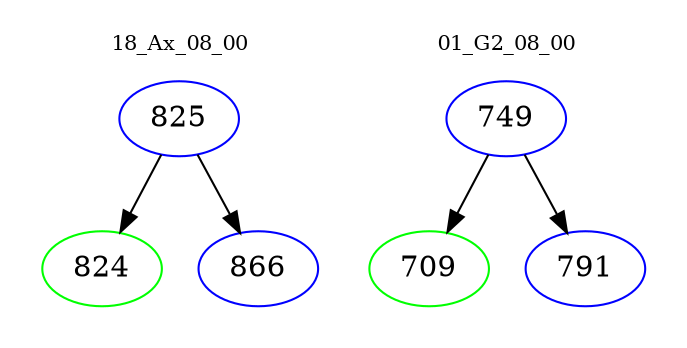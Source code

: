 digraph{
subgraph cluster_0 {
color = white
label = "18_Ax_08_00";
fontsize=10;
T0_825 [label="825", color="blue"]
T0_825 -> T0_824 [color="black"]
T0_824 [label="824", color="green"]
T0_825 -> T0_866 [color="black"]
T0_866 [label="866", color="blue"]
}
subgraph cluster_1 {
color = white
label = "01_G2_08_00";
fontsize=10;
T1_749 [label="749", color="blue"]
T1_749 -> T1_709 [color="black"]
T1_709 [label="709", color="green"]
T1_749 -> T1_791 [color="black"]
T1_791 [label="791", color="blue"]
}
}
